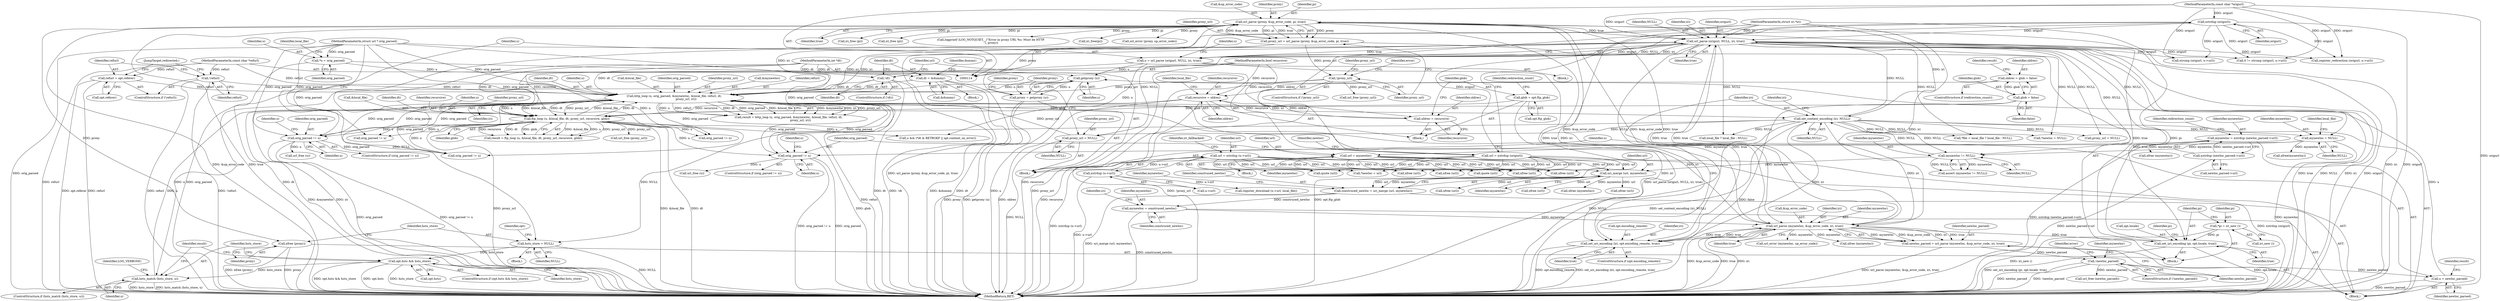digraph "0_savannah_e996e322ffd42aaa051602da182d03178d0f13e1_0@API" {
"1000306" [label="(Call,xfree (proxy))"];
"1000236" [label="(Call,url_parse (proxy, &up_error_code, pi, true))"];
"1000212" [label="(Call,proxy = getproxy (u))"];
"1000214" [label="(Call,getproxy (u))"];
"1000573" [label="(Call,u = url_parse (origurl, NULL, iri, true))"];
"1000575" [label="(Call,url_parse (origurl, NULL, iri, true))"];
"1000178" [label="(Call,xstrdup (origurl))"];
"1000116" [label="(MethodParameterIn,const char *origurl)"];
"1000435" [label="(Call,set_content_encoding (iri, NULL))"];
"1000330" [label="(Call,http_loop (u, orig_parsed, &mynewloc, &local_file, refurl, dt,\n                          proxy_url, iri))"];
"1000322" [label="(Call,hsts_match (hsts_store, u))"];
"1000315" [label="(Call,opt.hsts && hsts_store)"];
"1000311" [label="(Call,hsts_store = NULL)"];
"1000567" [label="(Call,orig_parsed != u)"];
"1000115" [label="(MethodParameterIn,struct url * orig_parsed)"];
"1000361" [label="(Call,ftp_loop (u, &local_file, dt, proxy_url, recursive, glob))"];
"1000120" [label="(MethodParameterIn,int *dt)"];
"1000121" [label="(MethodParameterIn,bool recursive)"];
"1000369" [label="(Call,recursive = oldrec)"];
"1000343" [label="(Call,oldrec = recursive)"];
"1000354" [label="(Call,oldrec = glob = false)"];
"1000356" [label="(Call,glob = false)"];
"1000347" [label="(Call,glob = opt.ftp_glob)"];
"1000528" [label="(Call,orig_parsed != u)"];
"1000193" [label="(Call,!refurl)"];
"1000119" [label="(MethodParameterIn,const char *refurl)"];
"1000195" [label="(Call,refurl = opt.referer)"];
"1000166" [label="(Call,!dt)"];
"1000169" [label="(Call,dt = &dummy)"];
"1000209" [label="(Call,proxy_url = NULL)"];
"1000243" [label="(Call,!proxy_url)"];
"1000234" [label="(Call,proxy_url = url_parse (proxy, &up_error_code, pi, true))"];
"1000444" [label="(Call,url_parse (mynewloc, &up_error_code, iri, true))"];
"1000415" [label="(Call,mynewloc = construced_newloc)"];
"1000408" [label="(Call,construced_newloc = uri_merge (url, mynewloc))"];
"1000410" [label="(Call,uri_merge (url, mynewloc))"];
"1000524" [label="(Call,url = mynewloc)"];
"1000483" [label="(Call,mynewloc = xstrdup (newloc_parsed->url))"];
"1000485" [label="(Call,xstrdup (newloc_parsed->url))"];
"1000590" [label="(Call,url = xstrdup (u->url))"];
"1000592" [label="(Call,xstrdup (u->url))"];
"1000176" [label="(Call,url = xstrdup (origurl))"];
"1000403" [label="(Call,mynewloc != NULL)"];
"1000204" [label="(Call,mynewloc = NULL)"];
"1000122" [label="(MethodParameterIn,struct iri *iri)"];
"1000429" [label="(Call,set_uri_encoding (iri, opt.encoding_remote, true))"];
"1000534" [label="(Call,u = newloc_parsed)"];
"1000451" [label="(Call,!newloc_parsed)"];
"1000442" [label="(Call,newloc_parsed = url_parse (mynewloc, &up_error_code, iri, true))"];
"1000136" [label="(Call,*u = orig_parsed)"];
"1000223" [label="(Call,set_uri_encoding (pi, opt.locale, true))"];
"1000220" [label="(Call,*pi = iri_new ())"];
"1000224" [label="(Identifier,pi)"];
"1000204" [label="(Call,mynewloc = NULL)"];
"1000576" [label="(Identifier,origurl)"];
"1000124" [label="(Block,)"];
"1000177" [label="(Identifier,url)"];
"1000241" [label="(Identifier,true)"];
"1000385" [label="(Call,proxy_url = NULL)"];
"1000359" [label="(Call,result = ftp_loop (u, &local_file, dt, proxy_url, recursive, glob))"];
"1000275" [label="(Identifier,proxy_url)"];
"1000137" [label="(Identifier,u)"];
"1000443" [label="(Identifier,newloc_parsed)"];
"1000573" [label="(Call,u = url_parse (origurl, NULL, iri, true))"];
"1000507" [label="(Call,orig_parsed != u)"];
"1000420" [label="(Identifier,iri)"];
"1000597" [label="(Identifier,iri_fallbacked)"];
"1000367" [label="(Identifier,recursive)"];
"1000536" [label="(Identifier,newloc_parsed)"];
"1000416" [label="(Identifier,mynewloc)"];
"1000492" [label="(Identifier,redirection_count)"];
"1000264" [label="(Call,iri_free (pi))"];
"1000685" [label="(Call,*newloc = url)"];
"1000399" [label="(Block,)"];
"1000166" [label="(Call,!dt)"];
"1000484" [label="(Identifier,mynewloc)"];
"1000335" [label="(Call,&local_file)"];
"1000567" [label="(Call,orig_parsed != u)"];
"1000357" [label="(Identifier,glob)"];
"1000604" [label="(Call,quote (url))"];
"1000417" [label="(Identifier,construced_newloc)"];
"1000369" [label="(Call,recursive = oldrec)"];
"1000442" [label="(Call,newloc_parsed = url_parse (mynewloc, &up_error_code, iri, true))"];
"1000609" [label="(Call,u && (*dt & RETROKF || opt.content_on_error))"];
"1000690" [label="(Call,xfree (url))"];
"1000710" [label="(MethodReturn,RET)"];
"1000213" [label="(Identifier,proxy)"];
"1000375" [label="(Identifier,local_file)"];
"1000548" [label="(Call,xfree(mynewloc))"];
"1000405" [label="(Identifier,NULL)"];
"1000332" [label="(Identifier,orig_parsed)"];
"1000473" [label="(Call,xfree (url))"];
"1000371" [label="(Identifier,oldrec)"];
"1000362" [label="(Identifier,u)"];
"1000456" [label="(Identifier,error)"];
"1000312" [label="(Identifier,hsts_store)"];
"1000297" [label="(Call,iri_free (pi))"];
"1000450" [label="(ControlStructure,if (!newloc_parsed))"];
"1000434" [label="(Identifier,true)"];
"1000225" [label="(Call,opt.locale)"];
"1000664" [label="(Call,local_file ? local_file : NULL)"];
"1000355" [label="(Identifier,oldrec)"];
"1000179" [label="(Identifier,origurl)"];
"1000322" [label="(Call,hsts_match (hsts_store, u))"];
"1000486" [label="(Call,newloc_parsed->url)"];
"1000316" [label="(Call,opt.hsts)"];
"1000181" [label="(Identifier,newloc)"];
"1000339" [label="(Identifier,proxy_url)"];
"1000404" [label="(Identifier,mynewloc)"];
"1000222" [label="(Call,iri_new ())"];
"1000165" [label="(ControlStructure,if (!dt))"];
"1000700" [label="(Call,xfree (url))"];
"1000560" [label="(Block,)"];
"1000209" [label="(Call,proxy_url = NULL)"];
"1000116" [label="(MethodParameterIn,const char *origurl)"];
"1000361" [label="(Call,ftp_loop (u, &local_file, dt, proxy_url, recursive, glob))"];
"1000258" [label="(Call,xfree (url))"];
"1000330" [label="(Call,http_loop (u, orig_parsed, &mynewloc, &local_file, refurl, dt,\n                          proxy_url, iri))"];
"1000526" [label="(Identifier,mynewloc)"];
"1000194" [label="(Identifier,refurl)"];
"1000366" [label="(Identifier,proxy_url)"];
"1000592" [label="(Call,xstrdup (u->url))"];
"1000329" [label="(Identifier,result)"];
"1000168" [label="(Block,)"];
"1000524" [label="(Call,url = mynewloc)"];
"1000324" [label="(Identifier,u)"];
"1000568" [label="(Identifier,orig_parsed)"];
"1000286" [label="(Call,logprintf (LOG_NOTQUIET, _(\"Error in proxy URL %s: Must be HTTP.\n\"), proxy))"];
"1000115" [label="(MethodParameterIn,struct url * orig_parsed)"];
"1000513" [label="(Call,xfree (url))"];
"1000212" [label="(Call,proxy = getproxy (u))"];
"1000333" [label="(Call,&mynewloc)"];
"1000119" [label="(MethodParameterIn,const char *refurl)"];
"1000429" [label="(Call,set_uri_encoding (iri, opt.encoding_remote, true))"];
"1000120" [label="(MethodParameterIn,int *dt)"];
"1000217" [label="(Identifier,proxy)"];
"1000485" [label="(Call,xstrdup (newloc_parsed->url))"];
"1000138" [label="(Identifier,orig_parsed)"];
"1000415" [label="(Call,mynewloc = construced_newloc)"];
"1000341" [label="(Block,)"];
"1000410" [label="(Call,uri_merge (url, mynewloc))"];
"1000345" [label="(Identifier,recursive)"];
"1000672" [label="(Call,orig_parsed != u)"];
"1000577" [label="(Identifier,NULL)"];
"1000571" [label="(Call,url_free (u))"];
"1000579" [label="(Identifier,true)"];
"1000235" [label="(Identifier,proxy_url)"];
"1000306" [label="(Call,xfree (proxy))"];
"1000323" [label="(Identifier,hsts_store)"];
"1000326" [label="(Identifier,LOG_VERBOSE)"];
"1000352" [label="(ControlStructure,if (redirection_count))"];
"1000242" [label="(ControlStructure,if (!proxy_url))"];
"1000437" [label="(Identifier,NULL)"];
"1000446" [label="(Call,&up_error_code)"];
"1000228" [label="(Identifier,true)"];
"1000530" [label="(Identifier,u)"];
"1000635" [label="(Call,strcmp (origurl, u->url))"];
"1000412" [label="(Identifier,mynewloc)"];
"1000448" [label="(Identifier,iri)"];
"1000444" [label="(Call,url_parse (mynewloc, &up_error_code, iri, true))"];
"1000586" [label="(Call,quote (url))"];
"1000451" [label="(Call,!newloc_parsed)"];
"1000582" [label="(Block,)"];
"1000540" [label="(Identifier,result)"];
"1000169" [label="(Call,dt = &dummy)"];
"1000143" [label="(Identifier,local_file)"];
"1000532" [label="(Call,url_free (u))"];
"1000452" [label="(Identifier,newloc_parsed)"];
"1000440" [label="(Identifier,iri)"];
"1000409" [label="(Identifier,construced_newloc)"];
"1000535" [label="(Identifier,u)"];
"1000291" [label="(Call,url_free (proxy_url))"];
"1000200" [label="(JumpTarget,redirected:)"];
"1000411" [label="(Identifier,url)"];
"1000309" [label="(Block,)"];
"1000435" [label="(Call,set_content_encoding (iri, NULL))"];
"1000195" [label="(Call,refurl = opt.referer)"];
"1000383" [label="(Call,url_free (proxy_url))"];
"1000343" [label="(Call,oldrec = recursive)"];
"1000525" [label="(Identifier,url)"];
"1000314" [label="(ControlStructure,if (opt.hsts && hsts_store))"];
"1000569" [label="(Identifier,u)"];
"1000534" [label="(Call,u = newloc_parsed)"];
"1000337" [label="(Identifier,refurl)"];
"1000315" [label="(Call,opt.hsts && hsts_store)"];
"1000240" [label="(Identifier,pi)"];
"1000344" [label="(Identifier,oldrec)"];
"1000234" [label="(Call,proxy_url = url_parse (proxy, &up_error_code, pi, true))"];
"1000211" [label="(Identifier,NULL)"];
"1000197" [label="(Call,opt.referer)"];
"1000620" [label="(Call,register_download (u->url, local_file))"];
"1000248" [label="(Identifier,error)"];
"1000363" [label="(Call,&local_file)"];
"1000244" [label="(Identifier,proxy_url)"];
"1000176" [label="(Call,url = xstrdup (origurl))"];
"1000431" [label="(Call,opt.encoding_remote)"];
"1000170" [label="(Identifier,dt)"];
"1000121" [label="(MethodParameterIn,bool recursive)"];
"1000522" [label="(Call,xfree (url))"];
"1000483" [label="(Call,mynewloc = xstrdup (newloc_parsed->url))"];
"1000196" [label="(Identifier,refurl)"];
"1000349" [label="(Call,opt.ftp_glob)"];
"1000238" [label="(Call,&up_error_code)"];
"1000293" [label="(Call,xfree (url))"];
"1000223" [label="(Call,set_uri_encoding (pi, opt.locale, true))"];
"1000661" [label="(Call,*file = local_file ? local_file : NULL)"];
"1000304" [label="(Call,iri_free(pi))"];
"1000445" [label="(Identifier,mynewloc)"];
"1000633" [label="(Call,0 != strcmp (origurl, u->url))"];
"1000574" [label="(Identifier,u)"];
"1000122" [label="(MethodParameterIn,struct iri *iri)"];
"1000467" [label="(Call,orig_parsed != u)"];
"1000572" [label="(Identifier,u)"];
"1000365" [label="(Identifier,dt)"];
"1000193" [label="(Call,!refurl)"];
"1000449" [label="(Identifier,true)"];
"1000590" [label="(Call,url = xstrdup (u->url))"];
"1000591" [label="(Identifier,url)"];
"1000347" [label="(Call,glob = opt.ftp_glob)"];
"1000414" [label="(Identifier,mynewloc)"];
"1000338" [label="(Identifier,dt)"];
"1000529" [label="(Identifier,orig_parsed)"];
"1000533" [label="(Identifier,u)"];
"1000192" [label="(ControlStructure,if (!refurl))"];
"1000575" [label="(Call,url_parse (origurl, NULL, iri, true))"];
"1000696" [label="(Call,*newloc = NULL)"];
"1000348" [label="(Identifier,glob)"];
"1000321" [label="(ControlStructure,if (hsts_match (hsts_store, u)))"];
"1000220" [label="(Call,*pi = iri_new ())"];
"1000436" [label="(Identifier,iri)"];
"1000218" [label="(Block,)"];
"1000313" [label="(Identifier,NULL)"];
"1000210" [label="(Identifier,proxy_url)"];
"1000368" [label="(Identifier,glob)"];
"1000581" [label="(Identifier,u)"];
"1000354" [label="(Call,oldrec = glob = false)"];
"1000640" [label="(Call,register_redirection (origurl, u->url))"];
"1000174" [label="(Identifier,dummy)"];
"1000578" [label="(Identifier,iri)"];
"1000171" [label="(Call,&dummy)"];
"1000408" [label="(Call,construced_newloc = uri_merge (url, mynewloc))"];
"1000214" [label="(Call,getproxy (u))"];
"1000311" [label="(Call,hsts_store = NULL)"];
"1000178" [label="(Call,xstrdup (origurl))"];
"1000457" [label="(Call,url_error (mynewloc, up_error_code))"];
"1000205" [label="(Identifier,mynewloc)"];
"1000402" [label="(Call,assert (mynewloc != NULL))"];
"1000236" [label="(Call,url_parse (proxy, &up_error_code, pi, true))"];
"1000566" [label="(ControlStructure,if (orig_parsed != u))"];
"1000328" [label="(Call,result = http_loop (u, orig_parsed, &mynewloc, &local_file, refurl, dt,\n                          proxy_url, iri))"];
"1000249" [label="(Call,url_error (proxy, up_error_code))"];
"1000515" [label="(Call,xfree (mynewloc))"];
"1000370" [label="(Identifier,recursive)"];
"1000593" [label="(Call,u->url)"];
"1000413" [label="(Call,xfree (mynewloc))"];
"1000528" [label="(Call,orig_parsed != u)"];
"1000356" [label="(Call,glob = false)"];
"1000358" [label="(Identifier,false)"];
"1000425" [label="(ControlStructure,if (opt.encoding_remote))"];
"1000231" [label="(Identifier,pi)"];
"1000221" [label="(Identifier,pi)"];
"1000215" [label="(Identifier,u)"];
"1000237" [label="(Identifier,proxy)"];
"1000206" [label="(Identifier,NULL)"];
"1000331" [label="(Identifier,u)"];
"1000319" [label="(Identifier,hsts_store)"];
"1000482" [label="(Identifier,mynewloc)"];
"1000243" [label="(Call,!proxy_url)"];
"1000340" [label="(Identifier,iri)"];
"1000430" [label="(Identifier,iri)"];
"1000504" [label="(Call,url_free (newloc_parsed))"];
"1000317" [label="(Identifier,opt)"];
"1000360" [label="(Identifier,result)"];
"1000208" [label="(Identifier,local_file)"];
"1000307" [label="(Identifier,proxy)"];
"1000353" [label="(Identifier,redirection_count)"];
"1000481" [label="(Call,xfree (mynewloc))"];
"1000167" [label="(Identifier,dt)"];
"1000403" [label="(Call,mynewloc != NULL)"];
"1000527" [label="(ControlStructure,if (orig_parsed != u))"];
"1000136" [label="(Call,*u = orig_parsed)"];
"1000306" -> "1000218"  [label="AST: "];
"1000306" -> "1000307"  [label="CFG: "];
"1000307" -> "1000306"  [label="AST: "];
"1000312" -> "1000306"  [label="CFG: "];
"1000306" -> "1000710"  [label="DDG: proxy"];
"1000306" -> "1000710"  [label="DDG: xfree (proxy)"];
"1000236" -> "1000306"  [label="DDG: proxy"];
"1000236" -> "1000234"  [label="AST: "];
"1000236" -> "1000241"  [label="CFG: "];
"1000237" -> "1000236"  [label="AST: "];
"1000238" -> "1000236"  [label="AST: "];
"1000240" -> "1000236"  [label="AST: "];
"1000241" -> "1000236"  [label="AST: "];
"1000234" -> "1000236"  [label="CFG: "];
"1000236" -> "1000710"  [label="DDG: &up_error_code"];
"1000236" -> "1000710"  [label="DDG: true"];
"1000236" -> "1000234"  [label="DDG: proxy"];
"1000236" -> "1000234"  [label="DDG: &up_error_code"];
"1000236" -> "1000234"  [label="DDG: pi"];
"1000236" -> "1000234"  [label="DDG: true"];
"1000212" -> "1000236"  [label="DDG: proxy"];
"1000444" -> "1000236"  [label="DDG: &up_error_code"];
"1000223" -> "1000236"  [label="DDG: pi"];
"1000223" -> "1000236"  [label="DDG: true"];
"1000236" -> "1000249"  [label="DDG: proxy"];
"1000236" -> "1000264"  [label="DDG: pi"];
"1000236" -> "1000286"  [label="DDG: proxy"];
"1000236" -> "1000297"  [label="DDG: pi"];
"1000236" -> "1000304"  [label="DDG: pi"];
"1000236" -> "1000429"  [label="DDG: true"];
"1000236" -> "1000444"  [label="DDG: &up_error_code"];
"1000236" -> "1000444"  [label="DDG: true"];
"1000236" -> "1000575"  [label="DDG: true"];
"1000212" -> "1000124"  [label="AST: "];
"1000212" -> "1000214"  [label="CFG: "];
"1000213" -> "1000212"  [label="AST: "];
"1000214" -> "1000212"  [label="AST: "];
"1000217" -> "1000212"  [label="CFG: "];
"1000212" -> "1000710"  [label="DDG: getproxy (u)"];
"1000212" -> "1000710"  [label="DDG: proxy"];
"1000214" -> "1000212"  [label="DDG: u"];
"1000214" -> "1000215"  [label="CFG: "];
"1000215" -> "1000214"  [label="AST: "];
"1000214" -> "1000710"  [label="DDG: u"];
"1000573" -> "1000214"  [label="DDG: u"];
"1000534" -> "1000214"  [label="DDG: u"];
"1000136" -> "1000214"  [label="DDG: u"];
"1000214" -> "1000322"  [label="DDG: u"];
"1000214" -> "1000330"  [label="DDG: u"];
"1000573" -> "1000560"  [label="AST: "];
"1000573" -> "1000575"  [label="CFG: "];
"1000574" -> "1000573"  [label="AST: "];
"1000575" -> "1000573"  [label="AST: "];
"1000581" -> "1000573"  [label="CFG: "];
"1000573" -> "1000710"  [label="DDG: url_parse (origurl, NULL, iri, true)"];
"1000575" -> "1000573"  [label="DDG: origurl"];
"1000575" -> "1000573"  [label="DDG: NULL"];
"1000575" -> "1000573"  [label="DDG: iri"];
"1000575" -> "1000573"  [label="DDG: true"];
"1000573" -> "1000609"  [label="DDG: u"];
"1000573" -> "1000672"  [label="DDG: u"];
"1000575" -> "1000579"  [label="CFG: "];
"1000576" -> "1000575"  [label="AST: "];
"1000577" -> "1000575"  [label="AST: "];
"1000578" -> "1000575"  [label="AST: "];
"1000579" -> "1000575"  [label="AST: "];
"1000575" -> "1000710"  [label="DDG: true"];
"1000575" -> "1000710"  [label="DDG: NULL"];
"1000575" -> "1000710"  [label="DDG: iri"];
"1000575" -> "1000710"  [label="DDG: origurl"];
"1000575" -> "1000204"  [label="DDG: NULL"];
"1000575" -> "1000209"  [label="DDG: NULL"];
"1000575" -> "1000223"  [label="DDG: true"];
"1000575" -> "1000311"  [label="DDG: NULL"];
"1000575" -> "1000330"  [label="DDG: iri"];
"1000575" -> "1000385"  [label="DDG: NULL"];
"1000575" -> "1000403"  [label="DDG: NULL"];
"1000575" -> "1000429"  [label="DDG: true"];
"1000575" -> "1000444"  [label="DDG: true"];
"1000178" -> "1000575"  [label="DDG: origurl"];
"1000116" -> "1000575"  [label="DDG: origurl"];
"1000435" -> "1000575"  [label="DDG: NULL"];
"1000330" -> "1000575"  [label="DDG: iri"];
"1000122" -> "1000575"  [label="DDG: iri"];
"1000444" -> "1000575"  [label="DDG: true"];
"1000575" -> "1000633"  [label="DDG: origurl"];
"1000575" -> "1000635"  [label="DDG: origurl"];
"1000575" -> "1000640"  [label="DDG: origurl"];
"1000575" -> "1000661"  [label="DDG: NULL"];
"1000575" -> "1000664"  [label="DDG: NULL"];
"1000575" -> "1000696"  [label="DDG: NULL"];
"1000178" -> "1000176"  [label="AST: "];
"1000178" -> "1000179"  [label="CFG: "];
"1000179" -> "1000178"  [label="AST: "];
"1000176" -> "1000178"  [label="CFG: "];
"1000178" -> "1000710"  [label="DDG: origurl"];
"1000178" -> "1000176"  [label="DDG: origurl"];
"1000116" -> "1000178"  [label="DDG: origurl"];
"1000178" -> "1000633"  [label="DDG: origurl"];
"1000178" -> "1000635"  [label="DDG: origurl"];
"1000178" -> "1000640"  [label="DDG: origurl"];
"1000116" -> "1000114"  [label="AST: "];
"1000116" -> "1000710"  [label="DDG: origurl"];
"1000116" -> "1000633"  [label="DDG: origurl"];
"1000116" -> "1000635"  [label="DDG: origurl"];
"1000116" -> "1000640"  [label="DDG: origurl"];
"1000435" -> "1000399"  [label="AST: "];
"1000435" -> "1000437"  [label="CFG: "];
"1000436" -> "1000435"  [label="AST: "];
"1000437" -> "1000435"  [label="AST: "];
"1000440" -> "1000435"  [label="CFG: "];
"1000435" -> "1000710"  [label="DDG: NULL"];
"1000435" -> "1000710"  [label="DDG: set_content_encoding (iri, NULL)"];
"1000435" -> "1000204"  [label="DDG: NULL"];
"1000435" -> "1000209"  [label="DDG: NULL"];
"1000435" -> "1000311"  [label="DDG: NULL"];
"1000435" -> "1000385"  [label="DDG: NULL"];
"1000435" -> "1000403"  [label="DDG: NULL"];
"1000330" -> "1000435"  [label="DDG: iri"];
"1000429" -> "1000435"  [label="DDG: iri"];
"1000122" -> "1000435"  [label="DDG: iri"];
"1000403" -> "1000435"  [label="DDG: NULL"];
"1000435" -> "1000444"  [label="DDG: iri"];
"1000435" -> "1000661"  [label="DDG: NULL"];
"1000435" -> "1000664"  [label="DDG: NULL"];
"1000435" -> "1000696"  [label="DDG: NULL"];
"1000330" -> "1000328"  [label="AST: "];
"1000330" -> "1000340"  [label="CFG: "];
"1000331" -> "1000330"  [label="AST: "];
"1000332" -> "1000330"  [label="AST: "];
"1000333" -> "1000330"  [label="AST: "];
"1000335" -> "1000330"  [label="AST: "];
"1000337" -> "1000330"  [label="AST: "];
"1000338" -> "1000330"  [label="AST: "];
"1000339" -> "1000330"  [label="AST: "];
"1000340" -> "1000330"  [label="AST: "];
"1000328" -> "1000330"  [label="CFG: "];
"1000330" -> "1000710"  [label="DDG: &mynewloc"];
"1000330" -> "1000710"  [label="DDG: iri"];
"1000330" -> "1000710"  [label="DDG: refurl"];
"1000330" -> "1000328"  [label="DDG: &mynewloc"];
"1000330" -> "1000328"  [label="DDG: iri"];
"1000330" -> "1000328"  [label="DDG: proxy_url"];
"1000330" -> "1000328"  [label="DDG: u"];
"1000330" -> "1000328"  [label="DDG: refurl"];
"1000330" -> "1000328"  [label="DDG: dt"];
"1000330" -> "1000328"  [label="DDG: orig_parsed"];
"1000330" -> "1000328"  [label="DDG: &local_file"];
"1000322" -> "1000330"  [label="DDG: u"];
"1000567" -> "1000330"  [label="DDG: orig_parsed"];
"1000528" -> "1000330"  [label="DDG: orig_parsed"];
"1000115" -> "1000330"  [label="DDG: orig_parsed"];
"1000361" -> "1000330"  [label="DDG: &local_file"];
"1000361" -> "1000330"  [label="DDG: dt"];
"1000193" -> "1000330"  [label="DDG: refurl"];
"1000195" -> "1000330"  [label="DDG: refurl"];
"1000119" -> "1000330"  [label="DDG: refurl"];
"1000166" -> "1000330"  [label="DDG: dt"];
"1000169" -> "1000330"  [label="DDG: dt"];
"1000120" -> "1000330"  [label="DDG: dt"];
"1000209" -> "1000330"  [label="DDG: proxy_url"];
"1000243" -> "1000330"  [label="DDG: proxy_url"];
"1000444" -> "1000330"  [label="DDG: iri"];
"1000122" -> "1000330"  [label="DDG: iri"];
"1000330" -> "1000361"  [label="DDG: u"];
"1000330" -> "1000361"  [label="DDG: &local_file"];
"1000330" -> "1000361"  [label="DDG: dt"];
"1000330" -> "1000361"  [label="DDG: proxy_url"];
"1000330" -> "1000429"  [label="DDG: iri"];
"1000330" -> "1000467"  [label="DDG: orig_parsed"];
"1000330" -> "1000507"  [label="DDG: orig_parsed"];
"1000330" -> "1000528"  [label="DDG: orig_parsed"];
"1000330" -> "1000567"  [label="DDG: orig_parsed"];
"1000330" -> "1000672"  [label="DDG: orig_parsed"];
"1000322" -> "1000321"  [label="AST: "];
"1000322" -> "1000324"  [label="CFG: "];
"1000323" -> "1000322"  [label="AST: "];
"1000324" -> "1000322"  [label="AST: "];
"1000326" -> "1000322"  [label="CFG: "];
"1000329" -> "1000322"  [label="CFG: "];
"1000322" -> "1000710"  [label="DDG: hsts_match (hsts_store, u)"];
"1000322" -> "1000710"  [label="DDG: hsts_store"];
"1000315" -> "1000322"  [label="DDG: hsts_store"];
"1000315" -> "1000314"  [label="AST: "];
"1000315" -> "1000316"  [label="CFG: "];
"1000315" -> "1000319"  [label="CFG: "];
"1000316" -> "1000315"  [label="AST: "];
"1000319" -> "1000315"  [label="AST: "];
"1000323" -> "1000315"  [label="CFG: "];
"1000329" -> "1000315"  [label="CFG: "];
"1000315" -> "1000710"  [label="DDG: opt.hsts && hsts_store"];
"1000315" -> "1000710"  [label="DDG: opt.hsts"];
"1000315" -> "1000710"  [label="DDG: hsts_store"];
"1000311" -> "1000315"  [label="DDG: hsts_store"];
"1000311" -> "1000309"  [label="AST: "];
"1000311" -> "1000313"  [label="CFG: "];
"1000312" -> "1000311"  [label="AST: "];
"1000313" -> "1000311"  [label="AST: "];
"1000317" -> "1000311"  [label="CFG: "];
"1000311" -> "1000710"  [label="DDG: NULL"];
"1000567" -> "1000566"  [label="AST: "];
"1000567" -> "1000569"  [label="CFG: "];
"1000568" -> "1000567"  [label="AST: "];
"1000569" -> "1000567"  [label="AST: "];
"1000572" -> "1000567"  [label="CFG: "];
"1000574" -> "1000567"  [label="CFG: "];
"1000567" -> "1000710"  [label="DDG: orig_parsed"];
"1000567" -> "1000710"  [label="DDG: orig_parsed != u"];
"1000115" -> "1000567"  [label="DDG: orig_parsed"];
"1000361" -> "1000567"  [label="DDG: u"];
"1000567" -> "1000571"  [label="DDG: u"];
"1000567" -> "1000672"  [label="DDG: orig_parsed"];
"1000115" -> "1000114"  [label="AST: "];
"1000115" -> "1000710"  [label="DDG: orig_parsed"];
"1000115" -> "1000136"  [label="DDG: orig_parsed"];
"1000115" -> "1000467"  [label="DDG: orig_parsed"];
"1000115" -> "1000507"  [label="DDG: orig_parsed"];
"1000115" -> "1000528"  [label="DDG: orig_parsed"];
"1000115" -> "1000672"  [label="DDG: orig_parsed"];
"1000361" -> "1000359"  [label="AST: "];
"1000361" -> "1000368"  [label="CFG: "];
"1000362" -> "1000361"  [label="AST: "];
"1000363" -> "1000361"  [label="AST: "];
"1000365" -> "1000361"  [label="AST: "];
"1000366" -> "1000361"  [label="AST: "];
"1000367" -> "1000361"  [label="AST: "];
"1000368" -> "1000361"  [label="AST: "];
"1000359" -> "1000361"  [label="CFG: "];
"1000361" -> "1000710"  [label="DDG: dt"];
"1000361" -> "1000710"  [label="DDG: glob"];
"1000361" -> "1000710"  [label="DDG: proxy_url"];
"1000361" -> "1000710"  [label="DDG: &local_file"];
"1000361" -> "1000359"  [label="DDG: &local_file"];
"1000361" -> "1000359"  [label="DDG: u"];
"1000361" -> "1000359"  [label="DDG: proxy_url"];
"1000361" -> "1000359"  [label="DDG: recursive"];
"1000361" -> "1000359"  [label="DDG: dt"];
"1000361" -> "1000359"  [label="DDG: glob"];
"1000120" -> "1000361"  [label="DDG: dt"];
"1000121" -> "1000361"  [label="DDG: recursive"];
"1000369" -> "1000361"  [label="DDG: recursive"];
"1000356" -> "1000361"  [label="DDG: glob"];
"1000347" -> "1000361"  [label="DDG: glob"];
"1000361" -> "1000383"  [label="DDG: proxy_url"];
"1000361" -> "1000467"  [label="DDG: u"];
"1000361" -> "1000507"  [label="DDG: u"];
"1000361" -> "1000528"  [label="DDG: u"];
"1000361" -> "1000609"  [label="DDG: u"];
"1000361" -> "1000672"  [label="DDG: u"];
"1000120" -> "1000114"  [label="AST: "];
"1000120" -> "1000710"  [label="DDG: dt"];
"1000120" -> "1000166"  [label="DDG: dt"];
"1000120" -> "1000169"  [label="DDG: dt"];
"1000121" -> "1000114"  [label="AST: "];
"1000121" -> "1000710"  [label="DDG: recursive"];
"1000121" -> "1000343"  [label="DDG: recursive"];
"1000121" -> "1000369"  [label="DDG: recursive"];
"1000369" -> "1000341"  [label="AST: "];
"1000369" -> "1000371"  [label="CFG: "];
"1000370" -> "1000369"  [label="AST: "];
"1000371" -> "1000369"  [label="AST: "];
"1000375" -> "1000369"  [label="CFG: "];
"1000369" -> "1000710"  [label="DDG: recursive"];
"1000369" -> "1000710"  [label="DDG: oldrec"];
"1000369" -> "1000343"  [label="DDG: recursive"];
"1000343" -> "1000369"  [label="DDG: oldrec"];
"1000354" -> "1000369"  [label="DDG: oldrec"];
"1000343" -> "1000341"  [label="AST: "];
"1000343" -> "1000345"  [label="CFG: "];
"1000344" -> "1000343"  [label="AST: "];
"1000345" -> "1000343"  [label="AST: "];
"1000348" -> "1000343"  [label="CFG: "];
"1000354" -> "1000352"  [label="AST: "];
"1000354" -> "1000356"  [label="CFG: "];
"1000355" -> "1000354"  [label="AST: "];
"1000356" -> "1000354"  [label="AST: "];
"1000360" -> "1000354"  [label="CFG: "];
"1000356" -> "1000354"  [label="DDG: glob"];
"1000356" -> "1000358"  [label="CFG: "];
"1000357" -> "1000356"  [label="AST: "];
"1000358" -> "1000356"  [label="AST: "];
"1000356" -> "1000710"  [label="DDG: false"];
"1000347" -> "1000341"  [label="AST: "];
"1000347" -> "1000349"  [label="CFG: "];
"1000348" -> "1000347"  [label="AST: "];
"1000349" -> "1000347"  [label="AST: "];
"1000353" -> "1000347"  [label="CFG: "];
"1000347" -> "1000710"  [label="DDG: opt.ftp_glob"];
"1000528" -> "1000527"  [label="AST: "];
"1000528" -> "1000530"  [label="CFG: "];
"1000529" -> "1000528"  [label="AST: "];
"1000530" -> "1000528"  [label="AST: "];
"1000533" -> "1000528"  [label="CFG: "];
"1000535" -> "1000528"  [label="CFG: "];
"1000528" -> "1000710"  [label="DDG: orig_parsed != u"];
"1000528" -> "1000710"  [label="DDG: orig_parsed"];
"1000528" -> "1000532"  [label="DDG: u"];
"1000193" -> "1000192"  [label="AST: "];
"1000193" -> "1000194"  [label="CFG: "];
"1000194" -> "1000193"  [label="AST: "];
"1000196" -> "1000193"  [label="CFG: "];
"1000200" -> "1000193"  [label="CFG: "];
"1000193" -> "1000710"  [label="DDG: refurl"];
"1000193" -> "1000710"  [label="DDG: !refurl"];
"1000119" -> "1000193"  [label="DDG: refurl"];
"1000119" -> "1000114"  [label="AST: "];
"1000119" -> "1000710"  [label="DDG: refurl"];
"1000119" -> "1000195"  [label="DDG: refurl"];
"1000195" -> "1000192"  [label="AST: "];
"1000195" -> "1000197"  [label="CFG: "];
"1000196" -> "1000195"  [label="AST: "];
"1000197" -> "1000195"  [label="AST: "];
"1000200" -> "1000195"  [label="CFG: "];
"1000195" -> "1000710"  [label="DDG: opt.referer"];
"1000195" -> "1000710"  [label="DDG: refurl"];
"1000166" -> "1000165"  [label="AST: "];
"1000166" -> "1000167"  [label="CFG: "];
"1000167" -> "1000166"  [label="AST: "];
"1000170" -> "1000166"  [label="CFG: "];
"1000177" -> "1000166"  [label="CFG: "];
"1000166" -> "1000710"  [label="DDG: !dt"];
"1000166" -> "1000710"  [label="DDG: dt"];
"1000169" -> "1000168"  [label="AST: "];
"1000169" -> "1000171"  [label="CFG: "];
"1000170" -> "1000169"  [label="AST: "];
"1000171" -> "1000169"  [label="AST: "];
"1000174" -> "1000169"  [label="CFG: "];
"1000169" -> "1000710"  [label="DDG: &dummy"];
"1000169" -> "1000710"  [label="DDG: dt"];
"1000209" -> "1000124"  [label="AST: "];
"1000209" -> "1000211"  [label="CFG: "];
"1000210" -> "1000209"  [label="AST: "];
"1000211" -> "1000209"  [label="AST: "];
"1000213" -> "1000209"  [label="CFG: "];
"1000209" -> "1000710"  [label="DDG: NULL"];
"1000243" -> "1000242"  [label="AST: "];
"1000243" -> "1000244"  [label="CFG: "];
"1000244" -> "1000243"  [label="AST: "];
"1000248" -> "1000243"  [label="CFG: "];
"1000275" -> "1000243"  [label="CFG: "];
"1000243" -> "1000710"  [label="DDG: proxy_url"];
"1000243" -> "1000710"  [label="DDG: !proxy_url"];
"1000234" -> "1000243"  [label="DDG: proxy_url"];
"1000243" -> "1000291"  [label="DDG: proxy_url"];
"1000234" -> "1000218"  [label="AST: "];
"1000235" -> "1000234"  [label="AST: "];
"1000244" -> "1000234"  [label="CFG: "];
"1000234" -> "1000710"  [label="DDG: url_parse (proxy, &up_error_code, pi, true)"];
"1000444" -> "1000442"  [label="AST: "];
"1000444" -> "1000449"  [label="CFG: "];
"1000445" -> "1000444"  [label="AST: "];
"1000446" -> "1000444"  [label="AST: "];
"1000448" -> "1000444"  [label="AST: "];
"1000449" -> "1000444"  [label="AST: "];
"1000442" -> "1000444"  [label="CFG: "];
"1000444" -> "1000710"  [label="DDG: &up_error_code"];
"1000444" -> "1000710"  [label="DDG: true"];
"1000444" -> "1000710"  [label="DDG: iri"];
"1000444" -> "1000223"  [label="DDG: true"];
"1000444" -> "1000429"  [label="DDG: true"];
"1000444" -> "1000442"  [label="DDG: mynewloc"];
"1000444" -> "1000442"  [label="DDG: &up_error_code"];
"1000444" -> "1000442"  [label="DDG: iri"];
"1000444" -> "1000442"  [label="DDG: true"];
"1000415" -> "1000444"  [label="DDG: mynewloc"];
"1000122" -> "1000444"  [label="DDG: iri"];
"1000429" -> "1000444"  [label="DDG: true"];
"1000444" -> "1000457"  [label="DDG: mynewloc"];
"1000444" -> "1000481"  [label="DDG: mynewloc"];
"1000415" -> "1000399"  [label="AST: "];
"1000415" -> "1000417"  [label="CFG: "];
"1000416" -> "1000415"  [label="AST: "];
"1000417" -> "1000415"  [label="AST: "];
"1000420" -> "1000415"  [label="CFG: "];
"1000415" -> "1000710"  [label="DDG: construced_newloc"];
"1000408" -> "1000415"  [label="DDG: construced_newloc"];
"1000408" -> "1000399"  [label="AST: "];
"1000408" -> "1000410"  [label="CFG: "];
"1000409" -> "1000408"  [label="AST: "];
"1000410" -> "1000408"  [label="AST: "];
"1000414" -> "1000408"  [label="CFG: "];
"1000408" -> "1000710"  [label="DDG: uri_merge (url, mynewloc)"];
"1000410" -> "1000408"  [label="DDG: url"];
"1000410" -> "1000408"  [label="DDG: mynewloc"];
"1000410" -> "1000412"  [label="CFG: "];
"1000411" -> "1000410"  [label="AST: "];
"1000412" -> "1000410"  [label="AST: "];
"1000524" -> "1000410"  [label="DDG: url"];
"1000590" -> "1000410"  [label="DDG: url"];
"1000176" -> "1000410"  [label="DDG: url"];
"1000403" -> "1000410"  [label="DDG: mynewloc"];
"1000410" -> "1000413"  [label="DDG: mynewloc"];
"1000410" -> "1000473"  [label="DDG: url"];
"1000410" -> "1000513"  [label="DDG: url"];
"1000410" -> "1000522"  [label="DDG: url"];
"1000524" -> "1000399"  [label="AST: "];
"1000524" -> "1000526"  [label="CFG: "];
"1000525" -> "1000524"  [label="AST: "];
"1000526" -> "1000524"  [label="AST: "];
"1000529" -> "1000524"  [label="CFG: "];
"1000524" -> "1000258"  [label="DDG: url"];
"1000524" -> "1000293"  [label="DDG: url"];
"1000483" -> "1000524"  [label="DDG: mynewloc"];
"1000524" -> "1000586"  [label="DDG: url"];
"1000524" -> "1000604"  [label="DDG: url"];
"1000524" -> "1000685"  [label="DDG: url"];
"1000524" -> "1000690"  [label="DDG: url"];
"1000524" -> "1000700"  [label="DDG: url"];
"1000483" -> "1000399"  [label="AST: "];
"1000483" -> "1000485"  [label="CFG: "];
"1000484" -> "1000483"  [label="AST: "];
"1000485" -> "1000483"  [label="AST: "];
"1000492" -> "1000483"  [label="CFG: "];
"1000483" -> "1000710"  [label="DDG: xstrdup (newloc_parsed->url)"];
"1000485" -> "1000483"  [label="DDG: newloc_parsed->url"];
"1000483" -> "1000515"  [label="DDG: mynewloc"];
"1000485" -> "1000486"  [label="CFG: "];
"1000486" -> "1000485"  [label="AST: "];
"1000485" -> "1000710"  [label="DDG: newloc_parsed->url"];
"1000590" -> "1000582"  [label="AST: "];
"1000590" -> "1000592"  [label="CFG: "];
"1000591" -> "1000590"  [label="AST: "];
"1000592" -> "1000590"  [label="AST: "];
"1000597" -> "1000590"  [label="CFG: "];
"1000590" -> "1000710"  [label="DDG: xstrdup (u->url)"];
"1000590" -> "1000258"  [label="DDG: url"];
"1000590" -> "1000293"  [label="DDG: url"];
"1000590" -> "1000586"  [label="DDG: url"];
"1000592" -> "1000590"  [label="DDG: u->url"];
"1000590" -> "1000604"  [label="DDG: url"];
"1000590" -> "1000685"  [label="DDG: url"];
"1000590" -> "1000690"  [label="DDG: url"];
"1000590" -> "1000700"  [label="DDG: url"];
"1000592" -> "1000593"  [label="CFG: "];
"1000593" -> "1000592"  [label="AST: "];
"1000592" -> "1000710"  [label="DDG: u->url"];
"1000592" -> "1000620"  [label="DDG: u->url"];
"1000176" -> "1000124"  [label="AST: "];
"1000177" -> "1000176"  [label="AST: "];
"1000181" -> "1000176"  [label="CFG: "];
"1000176" -> "1000710"  [label="DDG: xstrdup (origurl)"];
"1000176" -> "1000258"  [label="DDG: url"];
"1000176" -> "1000293"  [label="DDG: url"];
"1000176" -> "1000586"  [label="DDG: url"];
"1000176" -> "1000604"  [label="DDG: url"];
"1000176" -> "1000685"  [label="DDG: url"];
"1000176" -> "1000690"  [label="DDG: url"];
"1000176" -> "1000700"  [label="DDG: url"];
"1000403" -> "1000402"  [label="AST: "];
"1000403" -> "1000405"  [label="CFG: "];
"1000404" -> "1000403"  [label="AST: "];
"1000405" -> "1000403"  [label="AST: "];
"1000402" -> "1000403"  [label="CFG: "];
"1000403" -> "1000402"  [label="DDG: mynewloc"];
"1000403" -> "1000402"  [label="DDG: NULL"];
"1000204" -> "1000403"  [label="DDG: mynewloc"];
"1000204" -> "1000124"  [label="AST: "];
"1000204" -> "1000206"  [label="CFG: "];
"1000205" -> "1000204"  [label="AST: "];
"1000206" -> "1000204"  [label="AST: "];
"1000208" -> "1000204"  [label="CFG: "];
"1000204" -> "1000710"  [label="DDG: mynewloc"];
"1000204" -> "1000548"  [label="DDG: mynewloc"];
"1000122" -> "1000114"  [label="AST: "];
"1000122" -> "1000710"  [label="DDG: iri"];
"1000122" -> "1000429"  [label="DDG: iri"];
"1000429" -> "1000425"  [label="AST: "];
"1000429" -> "1000434"  [label="CFG: "];
"1000430" -> "1000429"  [label="AST: "];
"1000431" -> "1000429"  [label="AST: "];
"1000434" -> "1000429"  [label="AST: "];
"1000436" -> "1000429"  [label="CFG: "];
"1000429" -> "1000710"  [label="DDG: opt.encoding_remote"];
"1000429" -> "1000710"  [label="DDG: set_uri_encoding (iri, opt.encoding_remote, true)"];
"1000534" -> "1000399"  [label="AST: "];
"1000534" -> "1000536"  [label="CFG: "];
"1000535" -> "1000534"  [label="AST: "];
"1000536" -> "1000534"  [label="AST: "];
"1000540" -> "1000534"  [label="CFG: "];
"1000534" -> "1000710"  [label="DDG: newloc_parsed"];
"1000451" -> "1000534"  [label="DDG: newloc_parsed"];
"1000451" -> "1000450"  [label="AST: "];
"1000451" -> "1000452"  [label="CFG: "];
"1000452" -> "1000451"  [label="AST: "];
"1000456" -> "1000451"  [label="CFG: "];
"1000482" -> "1000451"  [label="CFG: "];
"1000451" -> "1000710"  [label="DDG: newloc_parsed"];
"1000451" -> "1000710"  [label="DDG: !newloc_parsed"];
"1000442" -> "1000451"  [label="DDG: newloc_parsed"];
"1000451" -> "1000504"  [label="DDG: newloc_parsed"];
"1000442" -> "1000399"  [label="AST: "];
"1000443" -> "1000442"  [label="AST: "];
"1000452" -> "1000442"  [label="CFG: "];
"1000442" -> "1000710"  [label="DDG: url_parse (mynewloc, &up_error_code, iri, true)"];
"1000136" -> "1000124"  [label="AST: "];
"1000136" -> "1000138"  [label="CFG: "];
"1000137" -> "1000136"  [label="AST: "];
"1000138" -> "1000136"  [label="AST: "];
"1000143" -> "1000136"  [label="CFG: "];
"1000136" -> "1000710"  [label="DDG: orig_parsed"];
"1000223" -> "1000218"  [label="AST: "];
"1000223" -> "1000228"  [label="CFG: "];
"1000224" -> "1000223"  [label="AST: "];
"1000225" -> "1000223"  [label="AST: "];
"1000228" -> "1000223"  [label="AST: "];
"1000231" -> "1000223"  [label="CFG: "];
"1000223" -> "1000710"  [label="DDG: opt.locale"];
"1000223" -> "1000710"  [label="DDG: set_uri_encoding (pi, opt.locale, true)"];
"1000220" -> "1000223"  [label="DDG: pi"];
"1000220" -> "1000218"  [label="AST: "];
"1000220" -> "1000222"  [label="CFG: "];
"1000221" -> "1000220"  [label="AST: "];
"1000222" -> "1000220"  [label="AST: "];
"1000224" -> "1000220"  [label="CFG: "];
"1000220" -> "1000710"  [label="DDG: iri_new ()"];
}
